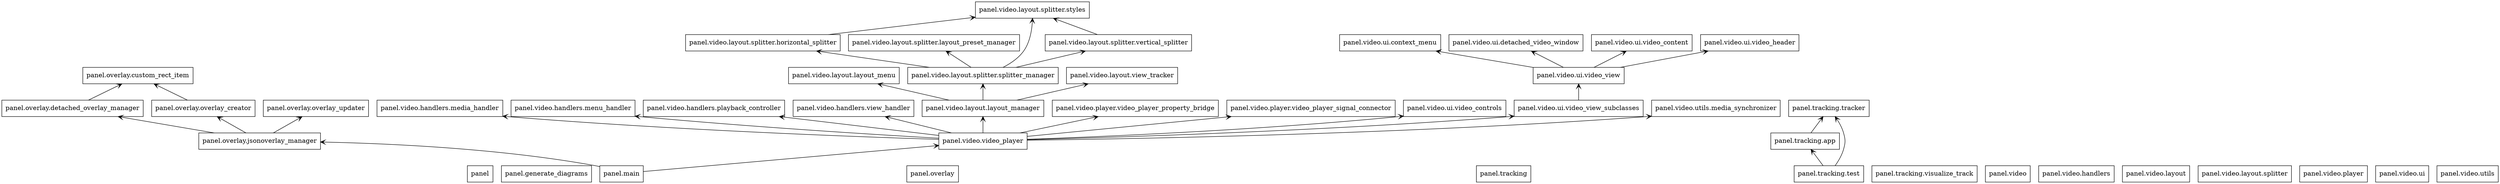 digraph "packages_panel" {
rankdir=BT
charset="utf-8"
"panel" [color="black", label=<panel>, shape="box", style="solid"];
"panel.generate_diagrams" [color="black", label=<panel.generate_diagrams>, shape="box", style="solid"];
"panel.main" [color="black", label=<panel.main>, shape="box", style="solid"];
"panel.overlay" [color="black", label=<panel.overlay>, shape="box", style="solid"];
"panel.overlay.custom_rect_item" [color="black", label=<panel.overlay.custom_rect_item>, shape="box", style="solid"];
"panel.overlay.detached_overlay_manager" [color="black", label=<panel.overlay.detached_overlay_manager>, shape="box", style="solid"];
"panel.overlay.jsonoverlay_manager" [color="black", label=<panel.overlay.jsonoverlay_manager>, shape="box", style="solid"];
"panel.overlay.overlay_creator" [color="black", label=<panel.overlay.overlay_creator>, shape="box", style="solid"];
"panel.overlay.overlay_updater" [color="black", label=<panel.overlay.overlay_updater>, shape="box", style="solid"];
"panel.tracking" [color="black", label=<panel.tracking>, shape="box", style="solid"];
"panel.tracking.app" [color="black", label=<panel.tracking.app>, shape="box", style="solid"];
"panel.tracking.test" [color="black", label=<panel.tracking.test>, shape="box", style="solid"];
"panel.tracking.tracker" [color="black", label=<panel.tracking.tracker>, shape="box", style="solid"];
"panel.tracking.visualize_track" [color="black", label=<panel.tracking.visualize_track>, shape="box", style="solid"];
"panel.video" [color="black", label=<panel.video>, shape="box", style="solid"];
"panel.video.handlers" [color="black", label=<panel.video.handlers>, shape="box", style="solid"];
"panel.video.handlers.media_handler" [color="black", label=<panel.video.handlers.media_handler>, shape="box", style="solid"];
"panel.video.handlers.menu_handler" [color="black", label=<panel.video.handlers.menu_handler>, shape="box", style="solid"];
"panel.video.handlers.playback_controller" [color="black", label=<panel.video.handlers.playback_controller>, shape="box", style="solid"];
"panel.video.handlers.view_handler" [color="black", label=<panel.video.handlers.view_handler>, shape="box", style="solid"];
"panel.video.layout" [color="black", label=<panel.video.layout>, shape="box", style="solid"];
"panel.video.layout.layout_manager" [color="black", label=<panel.video.layout.layout_manager>, shape="box", style="solid"];
"panel.video.layout.layout_menu" [color="black", label=<panel.video.layout.layout_menu>, shape="box", style="solid"];
"panel.video.layout.splitter" [color="black", label=<panel.video.layout.splitter>, shape="box", style="solid"];
"panel.video.layout.splitter.horizontal_splitter" [color="black", label=<panel.video.layout.splitter.horizontal_splitter>, shape="box", style="solid"];
"panel.video.layout.splitter.layout_preset_manager" [color="black", label=<panel.video.layout.splitter.layout_preset_manager>, shape="box", style="solid"];
"panel.video.layout.splitter.splitter_manager" [color="black", label=<panel.video.layout.splitter.splitter_manager>, shape="box", style="solid"];
"panel.video.layout.splitter.styles" [color="black", label=<panel.video.layout.splitter.styles>, shape="box", style="solid"];
"panel.video.layout.splitter.vertical_splitter" [color="black", label=<panel.video.layout.splitter.vertical_splitter>, shape="box", style="solid"];
"panel.video.layout.view_tracker" [color="black", label=<panel.video.layout.view_tracker>, shape="box", style="solid"];
"panel.video.player" [color="black", label=<panel.video.player>, shape="box", style="solid"];
"panel.video.player.video_player_property_bridge" [color="black", label=<panel.video.player.video_player_property_bridge>, shape="box", style="solid"];
"panel.video.player.video_player_signal_connector" [color="black", label=<panel.video.player.video_player_signal_connector>, shape="box", style="solid"];
"panel.video.ui" [color="black", label=<panel.video.ui>, shape="box", style="solid"];
"panel.video.ui.context_menu" [color="black", label=<panel.video.ui.context_menu>, shape="box", style="solid"];
"panel.video.ui.detached_video_window" [color="black", label=<panel.video.ui.detached_video_window>, shape="box", style="solid"];
"panel.video.ui.video_content" [color="black", label=<panel.video.ui.video_content>, shape="box", style="solid"];
"panel.video.ui.video_controls" [color="black", label=<panel.video.ui.video_controls>, shape="box", style="solid"];
"panel.video.ui.video_header" [color="black", label=<panel.video.ui.video_header>, shape="box", style="solid"];
"panel.video.ui.video_view" [color="black", label=<panel.video.ui.video_view>, shape="box", style="solid"];
"panel.video.ui.video_view_subclasses" [color="black", label=<panel.video.ui.video_view_subclasses>, shape="box", style="solid"];
"panel.video.utils" [color="black", label=<panel.video.utils>, shape="box", style="solid"];
"panel.video.utils.media_synchronizer" [color="black", label=<panel.video.utils.media_synchronizer>, shape="box", style="solid"];
"panel.video.video_player" [color="black", label=<panel.video.video_player>, shape="box", style="solid"];
"panel.main" -> "panel.overlay.jsonoverlay_manager" [arrowhead="open", arrowtail="none"];
"panel.main" -> "panel.video.video_player" [arrowhead="open", arrowtail="none"];
"panel.overlay.detached_overlay_manager" -> "panel.overlay.custom_rect_item" [arrowhead="open", arrowtail="none"];
"panel.overlay.jsonoverlay_manager" -> "panel.overlay.detached_overlay_manager" [arrowhead="open", arrowtail="none"];
"panel.overlay.jsonoverlay_manager" -> "panel.overlay.overlay_creator" [arrowhead="open", arrowtail="none"];
"panel.overlay.jsonoverlay_manager" -> "panel.overlay.overlay_updater" [arrowhead="open", arrowtail="none"];
"panel.overlay.overlay_creator" -> "panel.overlay.custom_rect_item" [arrowhead="open", arrowtail="none"];
"panel.tracking.app" -> "panel.tracking.tracker" [arrowhead="open", arrowtail="none"];
"panel.tracking.test" -> "panel.tracking.app" [arrowhead="open", arrowtail="none"];
"panel.tracking.test" -> "panel.tracking.tracker" [arrowhead="open", arrowtail="none"];
"panel.video.layout.layout_manager" -> "panel.video.layout.layout_menu" [arrowhead="open", arrowtail="none"];
"panel.video.layout.layout_manager" -> "panel.video.layout.splitter.splitter_manager" [arrowhead="open", arrowtail="none"];
"panel.video.layout.layout_manager" -> "panel.video.layout.view_tracker" [arrowhead="open", arrowtail="none"];
"panel.video.layout.splitter.horizontal_splitter" -> "panel.video.layout.splitter.styles" [arrowhead="open", arrowtail="none"];
"panel.video.layout.splitter.splitter_manager" -> "panel.video.layout.splitter.horizontal_splitter" [arrowhead="open", arrowtail="none"];
"panel.video.layout.splitter.splitter_manager" -> "panel.video.layout.splitter.layout_preset_manager" [arrowhead="open", arrowtail="none"];
"panel.video.layout.splitter.splitter_manager" -> "panel.video.layout.splitter.styles" [arrowhead="open", arrowtail="none"];
"panel.video.layout.splitter.splitter_manager" -> "panel.video.layout.splitter.vertical_splitter" [arrowhead="open", arrowtail="none"];
"panel.video.layout.splitter.vertical_splitter" -> "panel.video.layout.splitter.styles" [arrowhead="open", arrowtail="none"];
"panel.video.ui.video_view" -> "panel.video.ui.context_menu" [arrowhead="open", arrowtail="none"];
"panel.video.ui.video_view" -> "panel.video.ui.detached_video_window" [arrowhead="open", arrowtail="none"];
"panel.video.ui.video_view" -> "panel.video.ui.video_content" [arrowhead="open", arrowtail="none"];
"panel.video.ui.video_view" -> "panel.video.ui.video_header" [arrowhead="open", arrowtail="none"];
"panel.video.ui.video_view_subclasses" -> "panel.video.ui.video_view" [arrowhead="open", arrowtail="none"];
"panel.video.video_player" -> "panel.video.handlers.media_handler" [arrowhead="open", arrowtail="none"];
"panel.video.video_player" -> "panel.video.handlers.menu_handler" [arrowhead="open", arrowtail="none"];
"panel.video.video_player" -> "panel.video.handlers.playback_controller" [arrowhead="open", arrowtail="none"];
"panel.video.video_player" -> "panel.video.handlers.view_handler" [arrowhead="open", arrowtail="none"];
"panel.video.video_player" -> "panel.video.layout.layout_manager" [arrowhead="open", arrowtail="none"];
"panel.video.video_player" -> "panel.video.player.video_player_property_bridge" [arrowhead="open", arrowtail="none"];
"panel.video.video_player" -> "panel.video.player.video_player_signal_connector" [arrowhead="open", arrowtail="none"];
"panel.video.video_player" -> "panel.video.ui.video_controls" [arrowhead="open", arrowtail="none"];
"panel.video.video_player" -> "panel.video.ui.video_view_subclasses" [arrowhead="open", arrowtail="none"];
"panel.video.video_player" -> "panel.video.utils.media_synchronizer" [arrowhead="open", arrowtail="none"];
}
